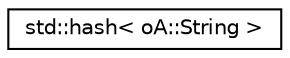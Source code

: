 digraph "Graphical Class Hierarchy"
{
  edge [fontname="Helvetica",fontsize="10",labelfontname="Helvetica",labelfontsize="10"];
  node [fontname="Helvetica",fontsize="10",shape=record];
  rankdir="LR";
  Node0 [label="std::hash\< oA::String \>",height=0.2,width=0.4,color="black", fillcolor="white", style="filled",URL="$structstd_1_1hash_3_01o_a_1_1_string_01_4.html",tooltip="Hash used for STL containers with #String. "];
}
